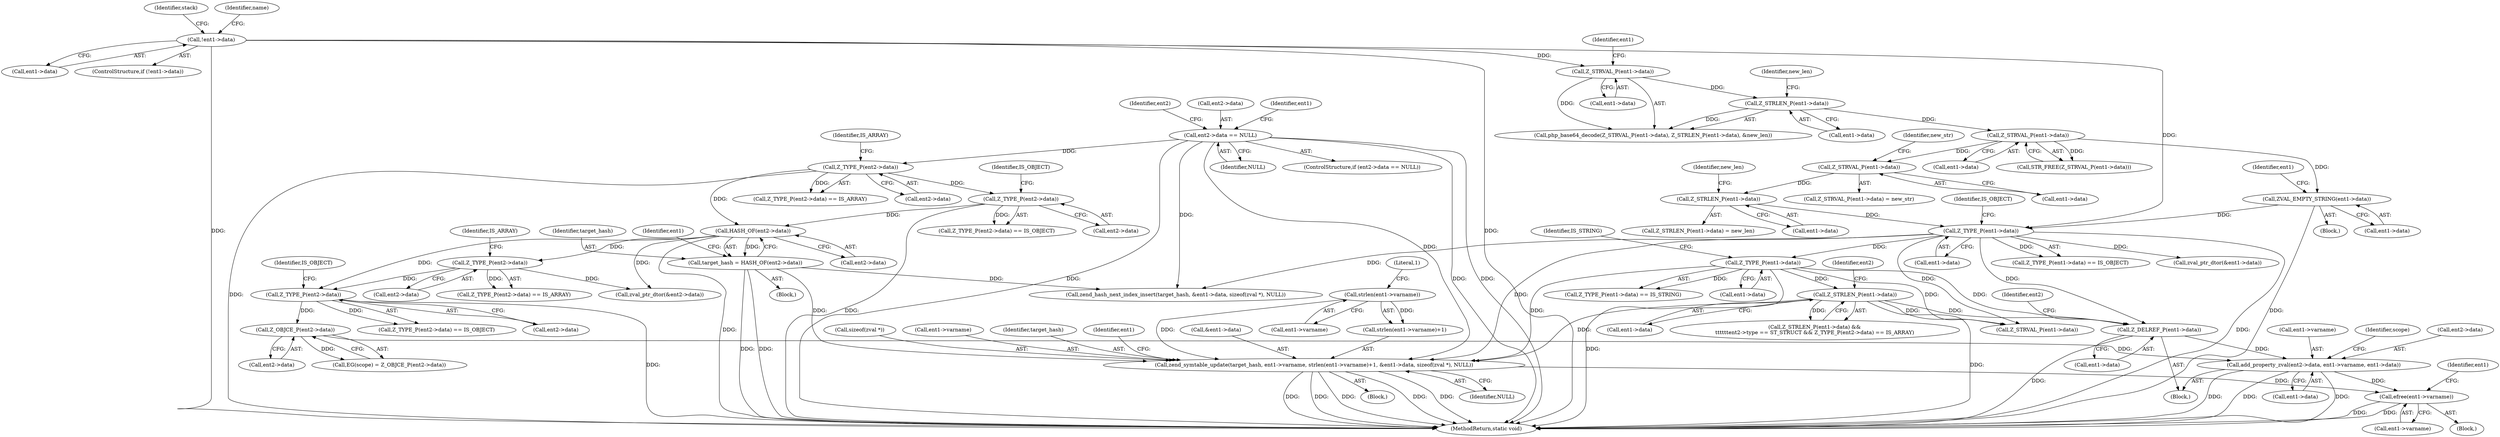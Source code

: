 digraph "0_php-src_6045de69c7dedcba3eadf7c4bba424b19c81d00d_0@API" {
"1000516" [label="(Call,efree(ent1->varname))"];
"1000482" [label="(Call,add_property_zval(ent2->data, ent1->varname, ent1->data))"];
"1000474" [label="(Call,Z_OBJCE_P(ent2->data))"];
"1000460" [label="(Call,Z_TYPE_P(ent2->data))"];
"1000376" [label="(Call,Z_TYPE_P(ent2->data))"];
"1000340" [label="(Call,HASH_OF(ent2->data))"];
"1000332" [label="(Call,Z_TYPE_P(ent2->data))"];
"1000326" [label="(Call,Z_TYPE_P(ent2->data))"];
"1000309" [label="(Call,ent2->data == NULL)"];
"1000478" [label="(Call,Z_DELREF_P(ent1->data))"];
"1000264" [label="(Call,Z_TYPE_P(ent1->data))"];
"1000258" [label="(Call,ZVAL_EMPTY_STRING(ent1->data))"];
"1000237" [label="(Call,Z_STRVAL_P(ent1->data))"];
"1000230" [label="(Call,Z_STRLEN_P(ent1->data))"];
"1000226" [label="(Call,Z_STRVAL_P(ent1->data))"];
"1000186" [label="(Call,!ent1->data)"];
"1000251" [label="(Call,Z_STRLEN_P(ent1->data))"];
"1000245" [label="(Call,Z_STRVAL_P(ent1->data))"];
"1000365" [label="(Call,Z_STRLEN_P(ent1->data))"];
"1000359" [label="(Call,Z_TYPE_P(ent1->data))"];
"1000498" [label="(Call,zend_symtable_update(target_hash, ent1->varname, strlen(ent1->varname)+1, &ent1->data, sizeof(zval *), NULL))"];
"1000338" [label="(Call,target_hash = HASH_OF(ent2->data))"];
"1000504" [label="(Call,strlen(ent1->varname))"];
"1000227" [label="(Call,ent1->data)"];
"1000465" [label="(Block,)"];
"1000226" [label="(Call,Z_STRVAL_P(ent1->data))"];
"1000359" [label="(Call,Z_TYPE_P(ent1->data))"];
"1000252" [label="(Call,ent1->data)"];
"1000264" [label="(Call,Z_TYPE_P(ent1->data))"];
"1000484" [label="(Identifier,ent2)"];
"1000257" [label="(Block,)"];
"1000503" [label="(Call,strlen(ent1->varname)+1)"];
"1000187" [label="(Call,ent1->data)"];
"1000250" [label="(Call,Z_STRLEN_P(ent1->data) = new_len)"];
"1000442" [label="(Call,zval_ptr_dtor(&ent2->data))"];
"1000364" [label="(Call,Z_STRLEN_P(ent1->data) &&\n\t\t\t\t\t\tent2->type == ST_STRUCT && Z_TYPE_P(ent2->data) == IS_ARRAY)"];
"1000498" [label="(Call,zend_symtable_update(target_hash, ent1->varname, strlen(ent1->varname)+1, &ent1->data, sizeof(zval *), NULL))"];
"1000375" [label="(Call,Z_TYPE_P(ent2->data) == IS_ARRAY)"];
"1000332" [label="(Call,Z_TYPE_P(ent2->data))"];
"1000497" [label="(Block,)"];
"1000268" [label="(Identifier,IS_OBJECT)"];
"1000325" [label="(Call,Z_TYPE_P(ent2->data) == IS_ARRAY)"];
"1000225" [label="(Call,php_base64_decode(Z_STRVAL_P(ent1->data), Z_STRLEN_P(ent1->data), &new_len))"];
"1000308" [label="(ControlStructure,if (ent2->data == NULL))"];
"1000246" [label="(Call,ent1->data)"];
"1000486" [label="(Call,ent1->varname)"];
"1000339" [label="(Identifier,target_hash)"];
"1000185" [label="(ControlStructure,if (!ent1->data))"];
"1000460" [label="(Call,Z_TYPE_P(ent2->data))"];
"1000258" [label="(Call,ZVAL_EMPTY_STRING(ent1->data))"];
"1000330" [label="(Identifier,IS_ARRAY)"];
"1000194" [label="(Identifier,stack)"];
"1000336" [label="(Identifier,IS_OBJECT)"];
"1000265" [label="(Call,ent1->data)"];
"1000366" [label="(Call,ent1->data)"];
"1000517" [label="(Call,ent1->varname)"];
"1000513" [label="(Call,sizeof(zval *))"];
"1000333" [label="(Call,ent2->data)"];
"1000230" [label="(Call,Z_STRLEN_P(ent1->data))"];
"1000505" [label="(Call,ent1->varname)"];
"1000327" [label="(Call,ent2->data)"];
"1000341" [label="(Call,ent2->data)"];
"1000500" [label="(Call,ent1->varname)"];
"1000259" [label="(Call,ent1->data)"];
"1000376" [label="(Call,Z_TYPE_P(ent2->data))"];
"1000235" [label="(Identifier,new_len)"];
"1000387" [label="(Call,Z_STRVAL_P(ent1->data))"];
"1000326" [label="(Call,Z_TYPE_P(ent2->data))"];
"1000245" [label="(Call,Z_STRVAL_P(ent1->data))"];
"1000232" [label="(Identifier,ent1)"];
"1000474" [label="(Call,Z_OBJCE_P(ent2->data))"];
"1000459" [label="(Call,Z_TYPE_P(ent2->data) == IS_OBJECT)"];
"1000263" [label="(Call,Z_TYPE_P(ent1->data) == IS_OBJECT)"];
"1000532" [label="(Identifier,ent1)"];
"1000461" [label="(Call,ent2->data)"];
"1000499" [label="(Identifier,target_hash)"];
"1000186" [label="(Call,!ent1->data)"];
"1000309" [label="(Call,ent2->data == NULL)"];
"1000380" [label="(Identifier,IS_ARRAY)"];
"1000337" [label="(Block,)"];
"1000377" [label="(Call,ent2->data)"];
"1000489" [label="(Call,ent1->data)"];
"1000315" [label="(Call,zval_ptr_dtor(&ent1->data))"];
"1000266" [label="(Identifier,ent1)"];
"1000475" [label="(Call,ent2->data)"];
"1000318" [label="(Identifier,ent1)"];
"1000244" [label="(Call,Z_STRVAL_P(ent1->data) = new_str)"];
"1000363" [label="(Identifier,IS_STRING)"];
"1000478" [label="(Call,Z_DELREF_P(ent1->data))"];
"1000494" [label="(Identifier,scope)"];
"1000516" [label="(Call,efree(ent1->varname))"];
"1000522" [label="(Call,zend_hash_next_index_insert(target_hash, &ent1->data, sizeof(zval *), NULL))"];
"1000483" [label="(Call,ent2->data)"];
"1000518" [label="(Identifier,ent1)"];
"1000346" [label="(Identifier,ent1)"];
"1000479" [label="(Call,ent1->data)"];
"1000238" [label="(Call,ent1->data)"];
"1000365" [label="(Call,Z_STRLEN_P(ent1->data))"];
"1000471" [label="(Call,EG(scope) = Z_OBJCE_P(ent2->data))"];
"1000255" [label="(Identifier,new_len)"];
"1000338" [label="(Call,target_hash = HASH_OF(ent2->data))"];
"1000464" [label="(Identifier,IS_OBJECT)"];
"1000580" [label="(MethodReturn,static void)"];
"1000348" [label="(Block,)"];
"1000372" [label="(Identifier,ent2)"];
"1000313" [label="(Identifier,NULL)"];
"1000509" [label="(Call,&ent1->data)"];
"1000251" [label="(Call,Z_STRLEN_P(ent1->data))"];
"1000508" [label="(Literal,1)"];
"1000236" [label="(Call,STR_FREE(Z_STRVAL_P(ent1->data)))"];
"1000328" [label="(Identifier,ent2)"];
"1000249" [label="(Identifier,new_str)"];
"1000515" [label="(Identifier,NULL)"];
"1000358" [label="(Call,Z_TYPE_P(ent1->data) == IS_STRING)"];
"1000231" [label="(Call,ent1->data)"];
"1000215" [label="(Identifier,name)"];
"1000237" [label="(Call,Z_STRVAL_P(ent1->data))"];
"1000331" [label="(Call,Z_TYPE_P(ent2->data) == IS_OBJECT)"];
"1000482" [label="(Call,add_property_zval(ent2->data, ent1->varname, ent1->data))"];
"1000340" [label="(Call,HASH_OF(ent2->data))"];
"1000504" [label="(Call,strlen(ent1->varname))"];
"1000360" [label="(Call,ent1->data)"];
"1000310" [label="(Call,ent2->data)"];
"1000516" -> "1000348"  [label="AST: "];
"1000516" -> "1000517"  [label="CFG: "];
"1000517" -> "1000516"  [label="AST: "];
"1000532" -> "1000516"  [label="CFG: "];
"1000516" -> "1000580"  [label="DDG: "];
"1000516" -> "1000580"  [label="DDG: "];
"1000482" -> "1000516"  [label="DDG: "];
"1000498" -> "1000516"  [label="DDG: "];
"1000482" -> "1000465"  [label="AST: "];
"1000482" -> "1000489"  [label="CFG: "];
"1000483" -> "1000482"  [label="AST: "];
"1000486" -> "1000482"  [label="AST: "];
"1000489" -> "1000482"  [label="AST: "];
"1000494" -> "1000482"  [label="CFG: "];
"1000482" -> "1000580"  [label="DDG: "];
"1000482" -> "1000580"  [label="DDG: "];
"1000482" -> "1000580"  [label="DDG: "];
"1000474" -> "1000482"  [label="DDG: "];
"1000478" -> "1000482"  [label="DDG: "];
"1000474" -> "1000471"  [label="AST: "];
"1000474" -> "1000475"  [label="CFG: "];
"1000475" -> "1000474"  [label="AST: "];
"1000471" -> "1000474"  [label="CFG: "];
"1000474" -> "1000471"  [label="DDG: "];
"1000460" -> "1000474"  [label="DDG: "];
"1000460" -> "1000459"  [label="AST: "];
"1000460" -> "1000461"  [label="CFG: "];
"1000461" -> "1000460"  [label="AST: "];
"1000464" -> "1000460"  [label="CFG: "];
"1000460" -> "1000580"  [label="DDG: "];
"1000460" -> "1000459"  [label="DDG: "];
"1000376" -> "1000460"  [label="DDG: "];
"1000340" -> "1000460"  [label="DDG: "];
"1000376" -> "1000375"  [label="AST: "];
"1000376" -> "1000377"  [label="CFG: "];
"1000377" -> "1000376"  [label="AST: "];
"1000380" -> "1000376"  [label="CFG: "];
"1000376" -> "1000375"  [label="DDG: "];
"1000340" -> "1000376"  [label="DDG: "];
"1000376" -> "1000442"  [label="DDG: "];
"1000340" -> "1000338"  [label="AST: "];
"1000340" -> "1000341"  [label="CFG: "];
"1000341" -> "1000340"  [label="AST: "];
"1000338" -> "1000340"  [label="CFG: "];
"1000340" -> "1000580"  [label="DDG: "];
"1000340" -> "1000338"  [label="DDG: "];
"1000332" -> "1000340"  [label="DDG: "];
"1000326" -> "1000340"  [label="DDG: "];
"1000340" -> "1000442"  [label="DDG: "];
"1000332" -> "1000331"  [label="AST: "];
"1000332" -> "1000333"  [label="CFG: "];
"1000333" -> "1000332"  [label="AST: "];
"1000336" -> "1000332"  [label="CFG: "];
"1000332" -> "1000580"  [label="DDG: "];
"1000332" -> "1000331"  [label="DDG: "];
"1000326" -> "1000332"  [label="DDG: "];
"1000326" -> "1000325"  [label="AST: "];
"1000326" -> "1000327"  [label="CFG: "];
"1000327" -> "1000326"  [label="AST: "];
"1000330" -> "1000326"  [label="CFG: "];
"1000326" -> "1000580"  [label="DDG: "];
"1000326" -> "1000325"  [label="DDG: "];
"1000309" -> "1000326"  [label="DDG: "];
"1000309" -> "1000308"  [label="AST: "];
"1000309" -> "1000313"  [label="CFG: "];
"1000310" -> "1000309"  [label="AST: "];
"1000313" -> "1000309"  [label="AST: "];
"1000318" -> "1000309"  [label="CFG: "];
"1000328" -> "1000309"  [label="CFG: "];
"1000309" -> "1000580"  [label="DDG: "];
"1000309" -> "1000580"  [label="DDG: "];
"1000309" -> "1000580"  [label="DDG: "];
"1000309" -> "1000498"  [label="DDG: "];
"1000309" -> "1000522"  [label="DDG: "];
"1000478" -> "1000465"  [label="AST: "];
"1000478" -> "1000479"  [label="CFG: "];
"1000479" -> "1000478"  [label="AST: "];
"1000484" -> "1000478"  [label="CFG: "];
"1000478" -> "1000580"  [label="DDG: "];
"1000264" -> "1000478"  [label="DDG: "];
"1000365" -> "1000478"  [label="DDG: "];
"1000359" -> "1000478"  [label="DDG: "];
"1000264" -> "1000263"  [label="AST: "];
"1000264" -> "1000265"  [label="CFG: "];
"1000265" -> "1000264"  [label="AST: "];
"1000268" -> "1000264"  [label="CFG: "];
"1000264" -> "1000580"  [label="DDG: "];
"1000264" -> "1000263"  [label="DDG: "];
"1000258" -> "1000264"  [label="DDG: "];
"1000186" -> "1000264"  [label="DDG: "];
"1000251" -> "1000264"  [label="DDG: "];
"1000264" -> "1000315"  [label="DDG: "];
"1000264" -> "1000359"  [label="DDG: "];
"1000264" -> "1000387"  [label="DDG: "];
"1000264" -> "1000498"  [label="DDG: "];
"1000264" -> "1000522"  [label="DDG: "];
"1000258" -> "1000257"  [label="AST: "];
"1000258" -> "1000259"  [label="CFG: "];
"1000259" -> "1000258"  [label="AST: "];
"1000266" -> "1000258"  [label="CFG: "];
"1000258" -> "1000580"  [label="DDG: "];
"1000237" -> "1000258"  [label="DDG: "];
"1000237" -> "1000236"  [label="AST: "];
"1000237" -> "1000238"  [label="CFG: "];
"1000238" -> "1000237"  [label="AST: "];
"1000236" -> "1000237"  [label="CFG: "];
"1000237" -> "1000236"  [label="DDG: "];
"1000230" -> "1000237"  [label="DDG: "];
"1000237" -> "1000245"  [label="DDG: "];
"1000230" -> "1000225"  [label="AST: "];
"1000230" -> "1000231"  [label="CFG: "];
"1000231" -> "1000230"  [label="AST: "];
"1000235" -> "1000230"  [label="CFG: "];
"1000230" -> "1000225"  [label="DDG: "];
"1000226" -> "1000230"  [label="DDG: "];
"1000226" -> "1000225"  [label="AST: "];
"1000226" -> "1000227"  [label="CFG: "];
"1000227" -> "1000226"  [label="AST: "];
"1000232" -> "1000226"  [label="CFG: "];
"1000226" -> "1000225"  [label="DDG: "];
"1000186" -> "1000226"  [label="DDG: "];
"1000186" -> "1000185"  [label="AST: "];
"1000186" -> "1000187"  [label="CFG: "];
"1000187" -> "1000186"  [label="AST: "];
"1000194" -> "1000186"  [label="CFG: "];
"1000215" -> "1000186"  [label="CFG: "];
"1000186" -> "1000580"  [label="DDG: "];
"1000186" -> "1000580"  [label="DDG: "];
"1000251" -> "1000250"  [label="AST: "];
"1000251" -> "1000252"  [label="CFG: "];
"1000252" -> "1000251"  [label="AST: "];
"1000255" -> "1000251"  [label="CFG: "];
"1000245" -> "1000251"  [label="DDG: "];
"1000245" -> "1000244"  [label="AST: "];
"1000245" -> "1000246"  [label="CFG: "];
"1000246" -> "1000245"  [label="AST: "];
"1000249" -> "1000245"  [label="CFG: "];
"1000365" -> "1000364"  [label="AST: "];
"1000365" -> "1000366"  [label="CFG: "];
"1000366" -> "1000365"  [label="AST: "];
"1000372" -> "1000365"  [label="CFG: "];
"1000364" -> "1000365"  [label="CFG: "];
"1000365" -> "1000580"  [label="DDG: "];
"1000365" -> "1000364"  [label="DDG: "];
"1000359" -> "1000365"  [label="DDG: "];
"1000365" -> "1000387"  [label="DDG: "];
"1000365" -> "1000498"  [label="DDG: "];
"1000359" -> "1000358"  [label="AST: "];
"1000359" -> "1000360"  [label="CFG: "];
"1000360" -> "1000359"  [label="AST: "];
"1000363" -> "1000359"  [label="CFG: "];
"1000359" -> "1000580"  [label="DDG: "];
"1000359" -> "1000358"  [label="DDG: "];
"1000359" -> "1000387"  [label="DDG: "];
"1000359" -> "1000498"  [label="DDG: "];
"1000498" -> "1000497"  [label="AST: "];
"1000498" -> "1000515"  [label="CFG: "];
"1000499" -> "1000498"  [label="AST: "];
"1000500" -> "1000498"  [label="AST: "];
"1000503" -> "1000498"  [label="AST: "];
"1000509" -> "1000498"  [label="AST: "];
"1000513" -> "1000498"  [label="AST: "];
"1000515" -> "1000498"  [label="AST: "];
"1000518" -> "1000498"  [label="CFG: "];
"1000498" -> "1000580"  [label="DDG: "];
"1000498" -> "1000580"  [label="DDG: "];
"1000498" -> "1000580"  [label="DDG: "];
"1000498" -> "1000580"  [label="DDG: "];
"1000498" -> "1000580"  [label="DDG: "];
"1000338" -> "1000498"  [label="DDG: "];
"1000504" -> "1000498"  [label="DDG: "];
"1000338" -> "1000337"  [label="AST: "];
"1000339" -> "1000338"  [label="AST: "];
"1000346" -> "1000338"  [label="CFG: "];
"1000338" -> "1000580"  [label="DDG: "];
"1000338" -> "1000580"  [label="DDG: "];
"1000338" -> "1000522"  [label="DDG: "];
"1000504" -> "1000503"  [label="AST: "];
"1000504" -> "1000505"  [label="CFG: "];
"1000505" -> "1000504"  [label="AST: "];
"1000508" -> "1000504"  [label="CFG: "];
"1000504" -> "1000503"  [label="DDG: "];
}
